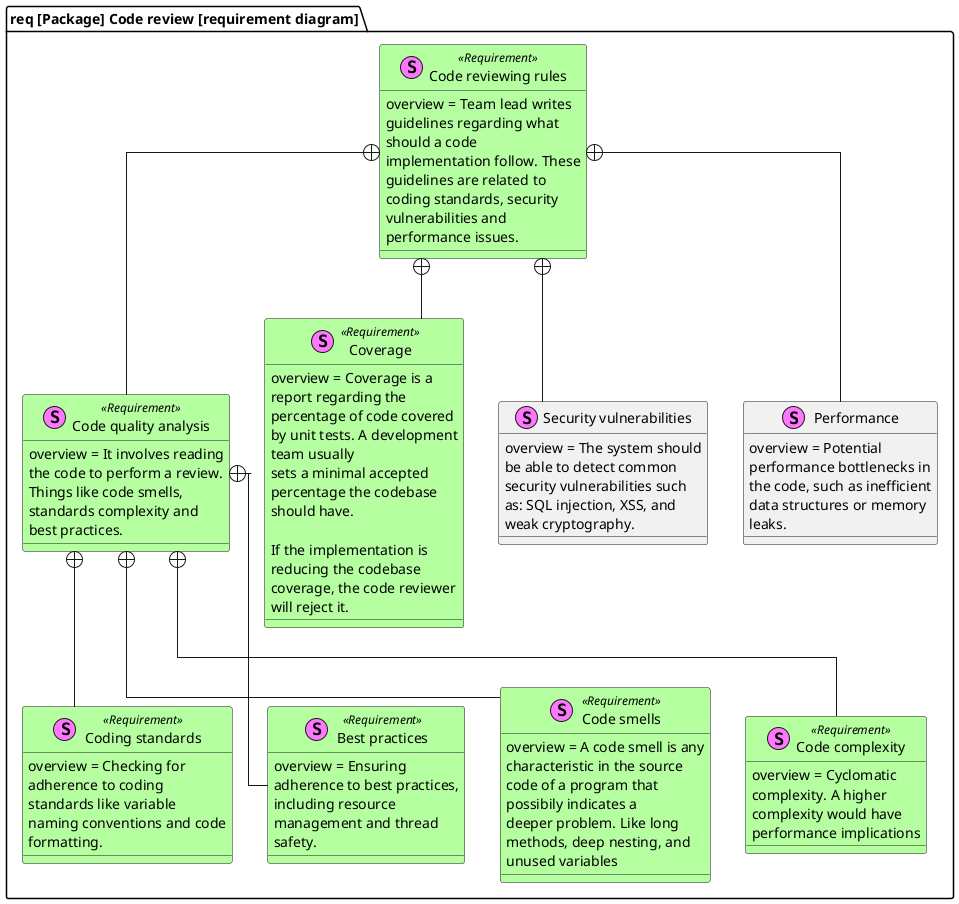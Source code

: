 /'
    References
1. https://en.wikipedia.org/wiki/SonarQube
'/
@startuml
skinparam wrapwidth 200
skinparam linetype ortho
skinparam class {
    BackgroundColor<<Requirement>> #B6FFA1
}

package "req [Package] Code review [requirement diagram]" {

    stereotype "Coding standards" as standards <<Requirement>> {
        overview = Checking for adherence to coding standards like variable naming conventions and code formatting.
    }

    stereotype "Best practices" as best_practices <<Requirement>> {
        overview = Ensuring adherence to best practices, including resource management and thread safety.
    }

    stereotype "Code smells" as code_smells <<Requirement>> {
        ' https://docs.sonarsource.com/sonarqube/latest/user-guide/rules/built-in-rule-tags/
        ' https://en.wikipedia.org/wiki/Code_smell
        overview = A code smell is any characteristic in the source code of a program that possibily indicates a
        deeper problem. Like long methods, deep nesting, and unused variables

        ' Code smells have a negative effect on the manteinability of a program.

        ' Note: SonarQube has the following built-in rules such as: unused, convention, confusing, bad-practice.
    }

    stereotype "Code complexity" as complexity <<Requirement>> {
        ' https://en.wikipedia.org/wiki/Cyclomatic_complexity
        overview = Cyclomatic complexity. A higher complexity would have performance implications
    }

    stereotype "Code quality analysis" as code <<Requirement>> {
        overview = It involves reading the code to perform a review. Things like code smells, standards complexity and best practices.
    }
    code +-- best_practices
    code +-- standards
    code +-- code_smells
    code +-- complexity

    stereotype "Coverage" as code_coverage <<Requirement>> {
        overview = Coverage is a report regarding the percentage of code covered by unit tests. A development team usually
        sets a minimal accepted percentage the codebase should have.

        If the implementation is reducing the codebase coverage, the code reviewer will reject it.

        'CS-015 [SP-0]: As a developer, I want to have my code coverage percentage shown when I finish analyzing it so that the developer can have feedback on his code.
    }

    stereotype "Security vulnerabilities" as security {
        overview = The system should be able to detect common security vulnerabilities such as: SQL injection, XSS, and weak cryptography.
    }

    stereotype "Performance" as performance {
        overview = Potential performance bottlenecks in the code, such as inefficient data structures or memory leaks.
    }

    stereotype "Code reviewing rules" as rules <<Requirement>> {
        overview = Team lead writes guidelines regarding what should a code implementation follow. These guidelines are related to coding standards, security vulnerabilities and performance issues.

        ' Rules are guidelines to keep and improve codebase health. They could be: class size, method size, quantity of method parameters, method size, etc.

        ' [CS-]CS-004 [SP-0] : As a team lead I want to write down rules and agreements in order to set up the guidelines for a code review
    }
    rules +-- code
    rules +-- code_coverage
    rules +-- security
    rules +-- performance
}
@enduml
    stereotype "" as <<Requirement>> {
        overview =
    }

